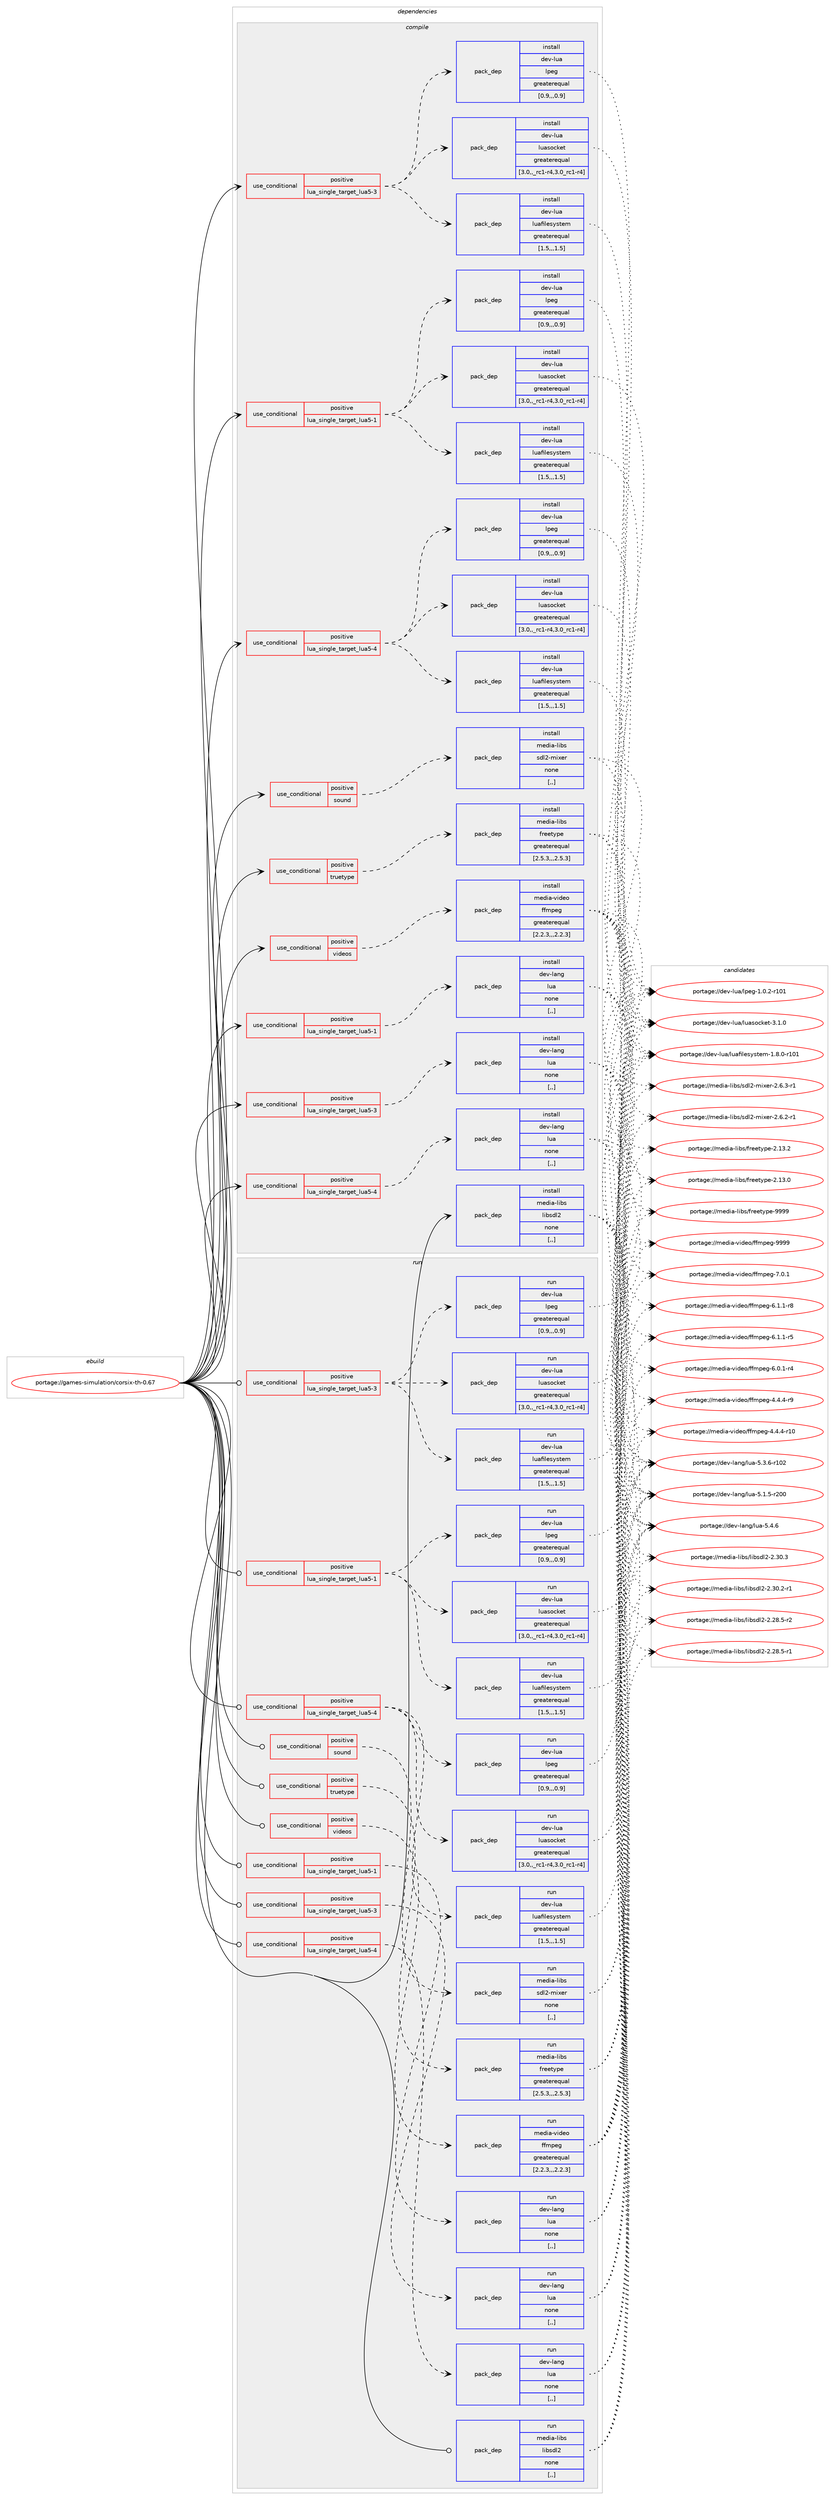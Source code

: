 digraph prolog {

# *************
# Graph options
# *************

newrank=true;
concentrate=true;
compound=true;
graph [rankdir=LR,fontname=Helvetica,fontsize=10,ranksep=1.5];#, ranksep=2.5, nodesep=0.2];
edge  [arrowhead=vee];
node  [fontname=Helvetica,fontsize=10];

# **********
# The ebuild
# **********

subgraph cluster_leftcol {
color=gray;
label=<<i>ebuild</i>>;
id [label="portage://games-simulation/corsix-th-0.67", color=red, width=4, href="../games-simulation/corsix-th-0.67.svg"];
}

# ****************
# The dependencies
# ****************

subgraph cluster_midcol {
color=gray;
label=<<i>dependencies</i>>;
subgraph cluster_compile {
fillcolor="#eeeeee";
style=filled;
label=<<i>compile</i>>;
subgraph cond64574 {
dependency233240 [label=<<TABLE BORDER="0" CELLBORDER="1" CELLSPACING="0" CELLPADDING="4"><TR><TD ROWSPAN="3" CELLPADDING="10">use_conditional</TD></TR><TR><TD>positive</TD></TR><TR><TD>lua_single_target_lua5-1</TD></TR></TABLE>>, shape=none, color=red];
subgraph pack167145 {
dependency233241 [label=<<TABLE BORDER="0" CELLBORDER="1" CELLSPACING="0" CELLPADDING="4" WIDTH="220"><TR><TD ROWSPAN="6" CELLPADDING="30">pack_dep</TD></TR><TR><TD WIDTH="110">install</TD></TR><TR><TD>dev-lang</TD></TR><TR><TD>lua</TD></TR><TR><TD>none</TD></TR><TR><TD>[,,]</TD></TR></TABLE>>, shape=none, color=blue];
}
dependency233240:e -> dependency233241:w [weight=20,style="dashed",arrowhead="vee"];
}
id:e -> dependency233240:w [weight=20,style="solid",arrowhead="vee"];
subgraph cond64575 {
dependency233242 [label=<<TABLE BORDER="0" CELLBORDER="1" CELLSPACING="0" CELLPADDING="4"><TR><TD ROWSPAN="3" CELLPADDING="10">use_conditional</TD></TR><TR><TD>positive</TD></TR><TR><TD>lua_single_target_lua5-1</TD></TR></TABLE>>, shape=none, color=red];
subgraph pack167146 {
dependency233243 [label=<<TABLE BORDER="0" CELLBORDER="1" CELLSPACING="0" CELLPADDING="4" WIDTH="220"><TR><TD ROWSPAN="6" CELLPADDING="30">pack_dep</TD></TR><TR><TD WIDTH="110">install</TD></TR><TR><TD>dev-lua</TD></TR><TR><TD>luafilesystem</TD></TR><TR><TD>greaterequal</TD></TR><TR><TD>[1.5,,,1.5]</TD></TR></TABLE>>, shape=none, color=blue];
}
dependency233242:e -> dependency233243:w [weight=20,style="dashed",arrowhead="vee"];
subgraph pack167147 {
dependency233244 [label=<<TABLE BORDER="0" CELLBORDER="1" CELLSPACING="0" CELLPADDING="4" WIDTH="220"><TR><TD ROWSPAN="6" CELLPADDING="30">pack_dep</TD></TR><TR><TD WIDTH="110">install</TD></TR><TR><TD>dev-lua</TD></TR><TR><TD>lpeg</TD></TR><TR><TD>greaterequal</TD></TR><TR><TD>[0.9,,,0.9]</TD></TR></TABLE>>, shape=none, color=blue];
}
dependency233242:e -> dependency233244:w [weight=20,style="dashed",arrowhead="vee"];
subgraph pack167148 {
dependency233245 [label=<<TABLE BORDER="0" CELLBORDER="1" CELLSPACING="0" CELLPADDING="4" WIDTH="220"><TR><TD ROWSPAN="6" CELLPADDING="30">pack_dep</TD></TR><TR><TD WIDTH="110">install</TD></TR><TR><TD>dev-lua</TD></TR><TR><TD>luasocket</TD></TR><TR><TD>greaterequal</TD></TR><TR><TD>[3.0,,_rc1-r4,3.0_rc1-r4]</TD></TR></TABLE>>, shape=none, color=blue];
}
dependency233242:e -> dependency233245:w [weight=20,style="dashed",arrowhead="vee"];
}
id:e -> dependency233242:w [weight=20,style="solid",arrowhead="vee"];
subgraph cond64576 {
dependency233246 [label=<<TABLE BORDER="0" CELLBORDER="1" CELLSPACING="0" CELLPADDING="4"><TR><TD ROWSPAN="3" CELLPADDING="10">use_conditional</TD></TR><TR><TD>positive</TD></TR><TR><TD>lua_single_target_lua5-3</TD></TR></TABLE>>, shape=none, color=red];
subgraph pack167149 {
dependency233247 [label=<<TABLE BORDER="0" CELLBORDER="1" CELLSPACING="0" CELLPADDING="4" WIDTH="220"><TR><TD ROWSPAN="6" CELLPADDING="30">pack_dep</TD></TR><TR><TD WIDTH="110">install</TD></TR><TR><TD>dev-lang</TD></TR><TR><TD>lua</TD></TR><TR><TD>none</TD></TR><TR><TD>[,,]</TD></TR></TABLE>>, shape=none, color=blue];
}
dependency233246:e -> dependency233247:w [weight=20,style="dashed",arrowhead="vee"];
}
id:e -> dependency233246:w [weight=20,style="solid",arrowhead="vee"];
subgraph cond64577 {
dependency233248 [label=<<TABLE BORDER="0" CELLBORDER="1" CELLSPACING="0" CELLPADDING="4"><TR><TD ROWSPAN="3" CELLPADDING="10">use_conditional</TD></TR><TR><TD>positive</TD></TR><TR><TD>lua_single_target_lua5-3</TD></TR></TABLE>>, shape=none, color=red];
subgraph pack167150 {
dependency233249 [label=<<TABLE BORDER="0" CELLBORDER="1" CELLSPACING="0" CELLPADDING="4" WIDTH="220"><TR><TD ROWSPAN="6" CELLPADDING="30">pack_dep</TD></TR><TR><TD WIDTH="110">install</TD></TR><TR><TD>dev-lua</TD></TR><TR><TD>luafilesystem</TD></TR><TR><TD>greaterequal</TD></TR><TR><TD>[1.5,,,1.5]</TD></TR></TABLE>>, shape=none, color=blue];
}
dependency233248:e -> dependency233249:w [weight=20,style="dashed",arrowhead="vee"];
subgraph pack167151 {
dependency233250 [label=<<TABLE BORDER="0" CELLBORDER="1" CELLSPACING="0" CELLPADDING="4" WIDTH="220"><TR><TD ROWSPAN="6" CELLPADDING="30">pack_dep</TD></TR><TR><TD WIDTH="110">install</TD></TR><TR><TD>dev-lua</TD></TR><TR><TD>lpeg</TD></TR><TR><TD>greaterequal</TD></TR><TR><TD>[0.9,,,0.9]</TD></TR></TABLE>>, shape=none, color=blue];
}
dependency233248:e -> dependency233250:w [weight=20,style="dashed",arrowhead="vee"];
subgraph pack167152 {
dependency233251 [label=<<TABLE BORDER="0" CELLBORDER="1" CELLSPACING="0" CELLPADDING="4" WIDTH="220"><TR><TD ROWSPAN="6" CELLPADDING="30">pack_dep</TD></TR><TR><TD WIDTH="110">install</TD></TR><TR><TD>dev-lua</TD></TR><TR><TD>luasocket</TD></TR><TR><TD>greaterequal</TD></TR><TR><TD>[3.0,,_rc1-r4,3.0_rc1-r4]</TD></TR></TABLE>>, shape=none, color=blue];
}
dependency233248:e -> dependency233251:w [weight=20,style="dashed",arrowhead="vee"];
}
id:e -> dependency233248:w [weight=20,style="solid",arrowhead="vee"];
subgraph cond64578 {
dependency233252 [label=<<TABLE BORDER="0" CELLBORDER="1" CELLSPACING="0" CELLPADDING="4"><TR><TD ROWSPAN="3" CELLPADDING="10">use_conditional</TD></TR><TR><TD>positive</TD></TR><TR><TD>lua_single_target_lua5-4</TD></TR></TABLE>>, shape=none, color=red];
subgraph pack167153 {
dependency233253 [label=<<TABLE BORDER="0" CELLBORDER="1" CELLSPACING="0" CELLPADDING="4" WIDTH="220"><TR><TD ROWSPAN="6" CELLPADDING="30">pack_dep</TD></TR><TR><TD WIDTH="110">install</TD></TR><TR><TD>dev-lang</TD></TR><TR><TD>lua</TD></TR><TR><TD>none</TD></TR><TR><TD>[,,]</TD></TR></TABLE>>, shape=none, color=blue];
}
dependency233252:e -> dependency233253:w [weight=20,style="dashed",arrowhead="vee"];
}
id:e -> dependency233252:w [weight=20,style="solid",arrowhead="vee"];
subgraph cond64579 {
dependency233254 [label=<<TABLE BORDER="0" CELLBORDER="1" CELLSPACING="0" CELLPADDING="4"><TR><TD ROWSPAN="3" CELLPADDING="10">use_conditional</TD></TR><TR><TD>positive</TD></TR><TR><TD>lua_single_target_lua5-4</TD></TR></TABLE>>, shape=none, color=red];
subgraph pack167154 {
dependency233255 [label=<<TABLE BORDER="0" CELLBORDER="1" CELLSPACING="0" CELLPADDING="4" WIDTH="220"><TR><TD ROWSPAN="6" CELLPADDING="30">pack_dep</TD></TR><TR><TD WIDTH="110">install</TD></TR><TR><TD>dev-lua</TD></TR><TR><TD>luafilesystem</TD></TR><TR><TD>greaterequal</TD></TR><TR><TD>[1.5,,,1.5]</TD></TR></TABLE>>, shape=none, color=blue];
}
dependency233254:e -> dependency233255:w [weight=20,style="dashed",arrowhead="vee"];
subgraph pack167155 {
dependency233256 [label=<<TABLE BORDER="0" CELLBORDER="1" CELLSPACING="0" CELLPADDING="4" WIDTH="220"><TR><TD ROWSPAN="6" CELLPADDING="30">pack_dep</TD></TR><TR><TD WIDTH="110">install</TD></TR><TR><TD>dev-lua</TD></TR><TR><TD>lpeg</TD></TR><TR><TD>greaterequal</TD></TR><TR><TD>[0.9,,,0.9]</TD></TR></TABLE>>, shape=none, color=blue];
}
dependency233254:e -> dependency233256:w [weight=20,style="dashed",arrowhead="vee"];
subgraph pack167156 {
dependency233257 [label=<<TABLE BORDER="0" CELLBORDER="1" CELLSPACING="0" CELLPADDING="4" WIDTH="220"><TR><TD ROWSPAN="6" CELLPADDING="30">pack_dep</TD></TR><TR><TD WIDTH="110">install</TD></TR><TR><TD>dev-lua</TD></TR><TR><TD>luasocket</TD></TR><TR><TD>greaterequal</TD></TR><TR><TD>[3.0,,_rc1-r4,3.0_rc1-r4]</TD></TR></TABLE>>, shape=none, color=blue];
}
dependency233254:e -> dependency233257:w [weight=20,style="dashed",arrowhead="vee"];
}
id:e -> dependency233254:w [weight=20,style="solid",arrowhead="vee"];
subgraph cond64580 {
dependency233258 [label=<<TABLE BORDER="0" CELLBORDER="1" CELLSPACING="0" CELLPADDING="4"><TR><TD ROWSPAN="3" CELLPADDING="10">use_conditional</TD></TR><TR><TD>positive</TD></TR><TR><TD>sound</TD></TR></TABLE>>, shape=none, color=red];
subgraph pack167157 {
dependency233259 [label=<<TABLE BORDER="0" CELLBORDER="1" CELLSPACING="0" CELLPADDING="4" WIDTH="220"><TR><TD ROWSPAN="6" CELLPADDING="30">pack_dep</TD></TR><TR><TD WIDTH="110">install</TD></TR><TR><TD>media-libs</TD></TR><TR><TD>sdl2-mixer</TD></TR><TR><TD>none</TD></TR><TR><TD>[,,]</TD></TR></TABLE>>, shape=none, color=blue];
}
dependency233258:e -> dependency233259:w [weight=20,style="dashed",arrowhead="vee"];
}
id:e -> dependency233258:w [weight=20,style="solid",arrowhead="vee"];
subgraph cond64581 {
dependency233260 [label=<<TABLE BORDER="0" CELLBORDER="1" CELLSPACING="0" CELLPADDING="4"><TR><TD ROWSPAN="3" CELLPADDING="10">use_conditional</TD></TR><TR><TD>positive</TD></TR><TR><TD>truetype</TD></TR></TABLE>>, shape=none, color=red];
subgraph pack167158 {
dependency233261 [label=<<TABLE BORDER="0" CELLBORDER="1" CELLSPACING="0" CELLPADDING="4" WIDTH="220"><TR><TD ROWSPAN="6" CELLPADDING="30">pack_dep</TD></TR><TR><TD WIDTH="110">install</TD></TR><TR><TD>media-libs</TD></TR><TR><TD>freetype</TD></TR><TR><TD>greaterequal</TD></TR><TR><TD>[2.5.3,,,2.5.3]</TD></TR></TABLE>>, shape=none, color=blue];
}
dependency233260:e -> dependency233261:w [weight=20,style="dashed",arrowhead="vee"];
}
id:e -> dependency233260:w [weight=20,style="solid",arrowhead="vee"];
subgraph cond64582 {
dependency233262 [label=<<TABLE BORDER="0" CELLBORDER="1" CELLSPACING="0" CELLPADDING="4"><TR><TD ROWSPAN="3" CELLPADDING="10">use_conditional</TD></TR><TR><TD>positive</TD></TR><TR><TD>videos</TD></TR></TABLE>>, shape=none, color=red];
subgraph pack167159 {
dependency233263 [label=<<TABLE BORDER="0" CELLBORDER="1" CELLSPACING="0" CELLPADDING="4" WIDTH="220"><TR><TD ROWSPAN="6" CELLPADDING="30">pack_dep</TD></TR><TR><TD WIDTH="110">install</TD></TR><TR><TD>media-video</TD></TR><TR><TD>ffmpeg</TD></TR><TR><TD>greaterequal</TD></TR><TR><TD>[2.2.3,,,2.2.3]</TD></TR></TABLE>>, shape=none, color=blue];
}
dependency233262:e -> dependency233263:w [weight=20,style="dashed",arrowhead="vee"];
}
id:e -> dependency233262:w [weight=20,style="solid",arrowhead="vee"];
subgraph pack167160 {
dependency233264 [label=<<TABLE BORDER="0" CELLBORDER="1" CELLSPACING="0" CELLPADDING="4" WIDTH="220"><TR><TD ROWSPAN="6" CELLPADDING="30">pack_dep</TD></TR><TR><TD WIDTH="110">install</TD></TR><TR><TD>media-libs</TD></TR><TR><TD>libsdl2</TD></TR><TR><TD>none</TD></TR><TR><TD>[,,]</TD></TR></TABLE>>, shape=none, color=blue];
}
id:e -> dependency233264:w [weight=20,style="solid",arrowhead="vee"];
}
subgraph cluster_compileandrun {
fillcolor="#eeeeee";
style=filled;
label=<<i>compile and run</i>>;
}
subgraph cluster_run {
fillcolor="#eeeeee";
style=filled;
label=<<i>run</i>>;
subgraph cond64583 {
dependency233265 [label=<<TABLE BORDER="0" CELLBORDER="1" CELLSPACING="0" CELLPADDING="4"><TR><TD ROWSPAN="3" CELLPADDING="10">use_conditional</TD></TR><TR><TD>positive</TD></TR><TR><TD>lua_single_target_lua5-1</TD></TR></TABLE>>, shape=none, color=red];
subgraph pack167161 {
dependency233266 [label=<<TABLE BORDER="0" CELLBORDER="1" CELLSPACING="0" CELLPADDING="4" WIDTH="220"><TR><TD ROWSPAN="6" CELLPADDING="30">pack_dep</TD></TR><TR><TD WIDTH="110">run</TD></TR><TR><TD>dev-lang</TD></TR><TR><TD>lua</TD></TR><TR><TD>none</TD></TR><TR><TD>[,,]</TD></TR></TABLE>>, shape=none, color=blue];
}
dependency233265:e -> dependency233266:w [weight=20,style="dashed",arrowhead="vee"];
}
id:e -> dependency233265:w [weight=20,style="solid",arrowhead="odot"];
subgraph cond64584 {
dependency233267 [label=<<TABLE BORDER="0" CELLBORDER="1" CELLSPACING="0" CELLPADDING="4"><TR><TD ROWSPAN="3" CELLPADDING="10">use_conditional</TD></TR><TR><TD>positive</TD></TR><TR><TD>lua_single_target_lua5-1</TD></TR></TABLE>>, shape=none, color=red];
subgraph pack167162 {
dependency233268 [label=<<TABLE BORDER="0" CELLBORDER="1" CELLSPACING="0" CELLPADDING="4" WIDTH="220"><TR><TD ROWSPAN="6" CELLPADDING="30">pack_dep</TD></TR><TR><TD WIDTH="110">run</TD></TR><TR><TD>dev-lua</TD></TR><TR><TD>luafilesystem</TD></TR><TR><TD>greaterequal</TD></TR><TR><TD>[1.5,,,1.5]</TD></TR></TABLE>>, shape=none, color=blue];
}
dependency233267:e -> dependency233268:w [weight=20,style="dashed",arrowhead="vee"];
subgraph pack167163 {
dependency233269 [label=<<TABLE BORDER="0" CELLBORDER="1" CELLSPACING="0" CELLPADDING="4" WIDTH="220"><TR><TD ROWSPAN="6" CELLPADDING="30">pack_dep</TD></TR><TR><TD WIDTH="110">run</TD></TR><TR><TD>dev-lua</TD></TR><TR><TD>lpeg</TD></TR><TR><TD>greaterequal</TD></TR><TR><TD>[0.9,,,0.9]</TD></TR></TABLE>>, shape=none, color=blue];
}
dependency233267:e -> dependency233269:w [weight=20,style="dashed",arrowhead="vee"];
subgraph pack167164 {
dependency233270 [label=<<TABLE BORDER="0" CELLBORDER="1" CELLSPACING="0" CELLPADDING="4" WIDTH="220"><TR><TD ROWSPAN="6" CELLPADDING="30">pack_dep</TD></TR><TR><TD WIDTH="110">run</TD></TR><TR><TD>dev-lua</TD></TR><TR><TD>luasocket</TD></TR><TR><TD>greaterequal</TD></TR><TR><TD>[3.0,,_rc1-r4,3.0_rc1-r4]</TD></TR></TABLE>>, shape=none, color=blue];
}
dependency233267:e -> dependency233270:w [weight=20,style="dashed",arrowhead="vee"];
}
id:e -> dependency233267:w [weight=20,style="solid",arrowhead="odot"];
subgraph cond64585 {
dependency233271 [label=<<TABLE BORDER="0" CELLBORDER="1" CELLSPACING="0" CELLPADDING="4"><TR><TD ROWSPAN="3" CELLPADDING="10">use_conditional</TD></TR><TR><TD>positive</TD></TR><TR><TD>lua_single_target_lua5-3</TD></TR></TABLE>>, shape=none, color=red];
subgraph pack167165 {
dependency233272 [label=<<TABLE BORDER="0" CELLBORDER="1" CELLSPACING="0" CELLPADDING="4" WIDTH="220"><TR><TD ROWSPAN="6" CELLPADDING="30">pack_dep</TD></TR><TR><TD WIDTH="110">run</TD></TR><TR><TD>dev-lang</TD></TR><TR><TD>lua</TD></TR><TR><TD>none</TD></TR><TR><TD>[,,]</TD></TR></TABLE>>, shape=none, color=blue];
}
dependency233271:e -> dependency233272:w [weight=20,style="dashed",arrowhead="vee"];
}
id:e -> dependency233271:w [weight=20,style="solid",arrowhead="odot"];
subgraph cond64586 {
dependency233273 [label=<<TABLE BORDER="0" CELLBORDER="1" CELLSPACING="0" CELLPADDING="4"><TR><TD ROWSPAN="3" CELLPADDING="10">use_conditional</TD></TR><TR><TD>positive</TD></TR><TR><TD>lua_single_target_lua5-3</TD></TR></TABLE>>, shape=none, color=red];
subgraph pack167166 {
dependency233274 [label=<<TABLE BORDER="0" CELLBORDER="1" CELLSPACING="0" CELLPADDING="4" WIDTH="220"><TR><TD ROWSPAN="6" CELLPADDING="30">pack_dep</TD></TR><TR><TD WIDTH="110">run</TD></TR><TR><TD>dev-lua</TD></TR><TR><TD>luafilesystem</TD></TR><TR><TD>greaterequal</TD></TR><TR><TD>[1.5,,,1.5]</TD></TR></TABLE>>, shape=none, color=blue];
}
dependency233273:e -> dependency233274:w [weight=20,style="dashed",arrowhead="vee"];
subgraph pack167167 {
dependency233275 [label=<<TABLE BORDER="0" CELLBORDER="1" CELLSPACING="0" CELLPADDING="4" WIDTH="220"><TR><TD ROWSPAN="6" CELLPADDING="30">pack_dep</TD></TR><TR><TD WIDTH="110">run</TD></TR><TR><TD>dev-lua</TD></TR><TR><TD>lpeg</TD></TR><TR><TD>greaterequal</TD></TR><TR><TD>[0.9,,,0.9]</TD></TR></TABLE>>, shape=none, color=blue];
}
dependency233273:e -> dependency233275:w [weight=20,style="dashed",arrowhead="vee"];
subgraph pack167168 {
dependency233276 [label=<<TABLE BORDER="0" CELLBORDER="1" CELLSPACING="0" CELLPADDING="4" WIDTH="220"><TR><TD ROWSPAN="6" CELLPADDING="30">pack_dep</TD></TR><TR><TD WIDTH="110">run</TD></TR><TR><TD>dev-lua</TD></TR><TR><TD>luasocket</TD></TR><TR><TD>greaterequal</TD></TR><TR><TD>[3.0,,_rc1-r4,3.0_rc1-r4]</TD></TR></TABLE>>, shape=none, color=blue];
}
dependency233273:e -> dependency233276:w [weight=20,style="dashed",arrowhead="vee"];
}
id:e -> dependency233273:w [weight=20,style="solid",arrowhead="odot"];
subgraph cond64587 {
dependency233277 [label=<<TABLE BORDER="0" CELLBORDER="1" CELLSPACING="0" CELLPADDING="4"><TR><TD ROWSPAN="3" CELLPADDING="10">use_conditional</TD></TR><TR><TD>positive</TD></TR><TR><TD>lua_single_target_lua5-4</TD></TR></TABLE>>, shape=none, color=red];
subgraph pack167169 {
dependency233278 [label=<<TABLE BORDER="0" CELLBORDER="1" CELLSPACING="0" CELLPADDING="4" WIDTH="220"><TR><TD ROWSPAN="6" CELLPADDING="30">pack_dep</TD></TR><TR><TD WIDTH="110">run</TD></TR><TR><TD>dev-lang</TD></TR><TR><TD>lua</TD></TR><TR><TD>none</TD></TR><TR><TD>[,,]</TD></TR></TABLE>>, shape=none, color=blue];
}
dependency233277:e -> dependency233278:w [weight=20,style="dashed",arrowhead="vee"];
}
id:e -> dependency233277:w [weight=20,style="solid",arrowhead="odot"];
subgraph cond64588 {
dependency233279 [label=<<TABLE BORDER="0" CELLBORDER="1" CELLSPACING="0" CELLPADDING="4"><TR><TD ROWSPAN="3" CELLPADDING="10">use_conditional</TD></TR><TR><TD>positive</TD></TR><TR><TD>lua_single_target_lua5-4</TD></TR></TABLE>>, shape=none, color=red];
subgraph pack167170 {
dependency233280 [label=<<TABLE BORDER="0" CELLBORDER="1" CELLSPACING="0" CELLPADDING="4" WIDTH="220"><TR><TD ROWSPAN="6" CELLPADDING="30">pack_dep</TD></TR><TR><TD WIDTH="110">run</TD></TR><TR><TD>dev-lua</TD></TR><TR><TD>luafilesystem</TD></TR><TR><TD>greaterequal</TD></TR><TR><TD>[1.5,,,1.5]</TD></TR></TABLE>>, shape=none, color=blue];
}
dependency233279:e -> dependency233280:w [weight=20,style="dashed",arrowhead="vee"];
subgraph pack167171 {
dependency233281 [label=<<TABLE BORDER="0" CELLBORDER="1" CELLSPACING="0" CELLPADDING="4" WIDTH="220"><TR><TD ROWSPAN="6" CELLPADDING="30">pack_dep</TD></TR><TR><TD WIDTH="110">run</TD></TR><TR><TD>dev-lua</TD></TR><TR><TD>lpeg</TD></TR><TR><TD>greaterequal</TD></TR><TR><TD>[0.9,,,0.9]</TD></TR></TABLE>>, shape=none, color=blue];
}
dependency233279:e -> dependency233281:w [weight=20,style="dashed",arrowhead="vee"];
subgraph pack167172 {
dependency233282 [label=<<TABLE BORDER="0" CELLBORDER="1" CELLSPACING="0" CELLPADDING="4" WIDTH="220"><TR><TD ROWSPAN="6" CELLPADDING="30">pack_dep</TD></TR><TR><TD WIDTH="110">run</TD></TR><TR><TD>dev-lua</TD></TR><TR><TD>luasocket</TD></TR><TR><TD>greaterequal</TD></TR><TR><TD>[3.0,,_rc1-r4,3.0_rc1-r4]</TD></TR></TABLE>>, shape=none, color=blue];
}
dependency233279:e -> dependency233282:w [weight=20,style="dashed",arrowhead="vee"];
}
id:e -> dependency233279:w [weight=20,style="solid",arrowhead="odot"];
subgraph cond64589 {
dependency233283 [label=<<TABLE BORDER="0" CELLBORDER="1" CELLSPACING="0" CELLPADDING="4"><TR><TD ROWSPAN="3" CELLPADDING="10">use_conditional</TD></TR><TR><TD>positive</TD></TR><TR><TD>sound</TD></TR></TABLE>>, shape=none, color=red];
subgraph pack167173 {
dependency233284 [label=<<TABLE BORDER="0" CELLBORDER="1" CELLSPACING="0" CELLPADDING="4" WIDTH="220"><TR><TD ROWSPAN="6" CELLPADDING="30">pack_dep</TD></TR><TR><TD WIDTH="110">run</TD></TR><TR><TD>media-libs</TD></TR><TR><TD>sdl2-mixer</TD></TR><TR><TD>none</TD></TR><TR><TD>[,,]</TD></TR></TABLE>>, shape=none, color=blue];
}
dependency233283:e -> dependency233284:w [weight=20,style="dashed",arrowhead="vee"];
}
id:e -> dependency233283:w [weight=20,style="solid",arrowhead="odot"];
subgraph cond64590 {
dependency233285 [label=<<TABLE BORDER="0" CELLBORDER="1" CELLSPACING="0" CELLPADDING="4"><TR><TD ROWSPAN="3" CELLPADDING="10">use_conditional</TD></TR><TR><TD>positive</TD></TR><TR><TD>truetype</TD></TR></TABLE>>, shape=none, color=red];
subgraph pack167174 {
dependency233286 [label=<<TABLE BORDER="0" CELLBORDER="1" CELLSPACING="0" CELLPADDING="4" WIDTH="220"><TR><TD ROWSPAN="6" CELLPADDING="30">pack_dep</TD></TR><TR><TD WIDTH="110">run</TD></TR><TR><TD>media-libs</TD></TR><TR><TD>freetype</TD></TR><TR><TD>greaterequal</TD></TR><TR><TD>[2.5.3,,,2.5.3]</TD></TR></TABLE>>, shape=none, color=blue];
}
dependency233285:e -> dependency233286:w [weight=20,style="dashed",arrowhead="vee"];
}
id:e -> dependency233285:w [weight=20,style="solid",arrowhead="odot"];
subgraph cond64591 {
dependency233287 [label=<<TABLE BORDER="0" CELLBORDER="1" CELLSPACING="0" CELLPADDING="4"><TR><TD ROWSPAN="3" CELLPADDING="10">use_conditional</TD></TR><TR><TD>positive</TD></TR><TR><TD>videos</TD></TR></TABLE>>, shape=none, color=red];
subgraph pack167175 {
dependency233288 [label=<<TABLE BORDER="0" CELLBORDER="1" CELLSPACING="0" CELLPADDING="4" WIDTH="220"><TR><TD ROWSPAN="6" CELLPADDING="30">pack_dep</TD></TR><TR><TD WIDTH="110">run</TD></TR><TR><TD>media-video</TD></TR><TR><TD>ffmpeg</TD></TR><TR><TD>greaterequal</TD></TR><TR><TD>[2.2.3,,,2.2.3]</TD></TR></TABLE>>, shape=none, color=blue];
}
dependency233287:e -> dependency233288:w [weight=20,style="dashed",arrowhead="vee"];
}
id:e -> dependency233287:w [weight=20,style="solid",arrowhead="odot"];
subgraph pack167176 {
dependency233289 [label=<<TABLE BORDER="0" CELLBORDER="1" CELLSPACING="0" CELLPADDING="4" WIDTH="220"><TR><TD ROWSPAN="6" CELLPADDING="30">pack_dep</TD></TR><TR><TD WIDTH="110">run</TD></TR><TR><TD>media-libs</TD></TR><TR><TD>libsdl2</TD></TR><TR><TD>none</TD></TR><TR><TD>[,,]</TD></TR></TABLE>>, shape=none, color=blue];
}
id:e -> dependency233289:w [weight=20,style="solid",arrowhead="odot"];
}
}

# **************
# The candidates
# **************

subgraph cluster_choices {
rank=same;
color=gray;
label=<<i>candidates</i>>;

subgraph choice167145 {
color=black;
nodesep=1;
choice10010111845108971101034710811797455346524654 [label="portage://dev-lang/lua-5.4.6", color=red, width=4,href="../dev-lang/lua-5.4.6.svg"];
choice1001011184510897110103471081179745534651465445114494850 [label="portage://dev-lang/lua-5.3.6-r102", color=red, width=4,href="../dev-lang/lua-5.3.6-r102.svg"];
choice1001011184510897110103471081179745534649465345114504848 [label="portage://dev-lang/lua-5.1.5-r200", color=red, width=4,href="../dev-lang/lua-5.1.5-r200.svg"];
dependency233241:e -> choice10010111845108971101034710811797455346524654:w [style=dotted,weight="100"];
dependency233241:e -> choice1001011184510897110103471081179745534651465445114494850:w [style=dotted,weight="100"];
dependency233241:e -> choice1001011184510897110103471081179745534649465345114504848:w [style=dotted,weight="100"];
}
subgraph choice167146 {
color=black;
nodesep=1;
choice1001011184510811797471081179710210510810111512111511610110945494656464845114494849 [label="portage://dev-lua/luafilesystem-1.8.0-r101", color=red, width=4,href="../dev-lua/luafilesystem-1.8.0-r101.svg"];
dependency233243:e -> choice1001011184510811797471081179710210510810111512111511610110945494656464845114494849:w [style=dotted,weight="100"];
}
subgraph choice167147 {
color=black;
nodesep=1;
choice10010111845108117974710811210110345494648465045114494849 [label="portage://dev-lua/lpeg-1.0.2-r101", color=red, width=4,href="../dev-lua/lpeg-1.0.2-r101.svg"];
dependency233244:e -> choice10010111845108117974710811210110345494648465045114494849:w [style=dotted,weight="100"];
}
subgraph choice167148 {
color=black;
nodesep=1;
choice1001011184510811797471081179711511199107101116455146494648 [label="portage://dev-lua/luasocket-3.1.0", color=red, width=4,href="../dev-lua/luasocket-3.1.0.svg"];
dependency233245:e -> choice1001011184510811797471081179711511199107101116455146494648:w [style=dotted,weight="100"];
}
subgraph choice167149 {
color=black;
nodesep=1;
choice10010111845108971101034710811797455346524654 [label="portage://dev-lang/lua-5.4.6", color=red, width=4,href="../dev-lang/lua-5.4.6.svg"];
choice1001011184510897110103471081179745534651465445114494850 [label="portage://dev-lang/lua-5.3.6-r102", color=red, width=4,href="../dev-lang/lua-5.3.6-r102.svg"];
choice1001011184510897110103471081179745534649465345114504848 [label="portage://dev-lang/lua-5.1.5-r200", color=red, width=4,href="../dev-lang/lua-5.1.5-r200.svg"];
dependency233247:e -> choice10010111845108971101034710811797455346524654:w [style=dotted,weight="100"];
dependency233247:e -> choice1001011184510897110103471081179745534651465445114494850:w [style=dotted,weight="100"];
dependency233247:e -> choice1001011184510897110103471081179745534649465345114504848:w [style=dotted,weight="100"];
}
subgraph choice167150 {
color=black;
nodesep=1;
choice1001011184510811797471081179710210510810111512111511610110945494656464845114494849 [label="portage://dev-lua/luafilesystem-1.8.0-r101", color=red, width=4,href="../dev-lua/luafilesystem-1.8.0-r101.svg"];
dependency233249:e -> choice1001011184510811797471081179710210510810111512111511610110945494656464845114494849:w [style=dotted,weight="100"];
}
subgraph choice167151 {
color=black;
nodesep=1;
choice10010111845108117974710811210110345494648465045114494849 [label="portage://dev-lua/lpeg-1.0.2-r101", color=red, width=4,href="../dev-lua/lpeg-1.0.2-r101.svg"];
dependency233250:e -> choice10010111845108117974710811210110345494648465045114494849:w [style=dotted,weight="100"];
}
subgraph choice167152 {
color=black;
nodesep=1;
choice1001011184510811797471081179711511199107101116455146494648 [label="portage://dev-lua/luasocket-3.1.0", color=red, width=4,href="../dev-lua/luasocket-3.1.0.svg"];
dependency233251:e -> choice1001011184510811797471081179711511199107101116455146494648:w [style=dotted,weight="100"];
}
subgraph choice167153 {
color=black;
nodesep=1;
choice10010111845108971101034710811797455346524654 [label="portage://dev-lang/lua-5.4.6", color=red, width=4,href="../dev-lang/lua-5.4.6.svg"];
choice1001011184510897110103471081179745534651465445114494850 [label="portage://dev-lang/lua-5.3.6-r102", color=red, width=4,href="../dev-lang/lua-5.3.6-r102.svg"];
choice1001011184510897110103471081179745534649465345114504848 [label="portage://dev-lang/lua-5.1.5-r200", color=red, width=4,href="../dev-lang/lua-5.1.5-r200.svg"];
dependency233253:e -> choice10010111845108971101034710811797455346524654:w [style=dotted,weight="100"];
dependency233253:e -> choice1001011184510897110103471081179745534651465445114494850:w [style=dotted,weight="100"];
dependency233253:e -> choice1001011184510897110103471081179745534649465345114504848:w [style=dotted,weight="100"];
}
subgraph choice167154 {
color=black;
nodesep=1;
choice1001011184510811797471081179710210510810111512111511610110945494656464845114494849 [label="portage://dev-lua/luafilesystem-1.8.0-r101", color=red, width=4,href="../dev-lua/luafilesystem-1.8.0-r101.svg"];
dependency233255:e -> choice1001011184510811797471081179710210510810111512111511610110945494656464845114494849:w [style=dotted,weight="100"];
}
subgraph choice167155 {
color=black;
nodesep=1;
choice10010111845108117974710811210110345494648465045114494849 [label="portage://dev-lua/lpeg-1.0.2-r101", color=red, width=4,href="../dev-lua/lpeg-1.0.2-r101.svg"];
dependency233256:e -> choice10010111845108117974710811210110345494648465045114494849:w [style=dotted,weight="100"];
}
subgraph choice167156 {
color=black;
nodesep=1;
choice1001011184510811797471081179711511199107101116455146494648 [label="portage://dev-lua/luasocket-3.1.0", color=red, width=4,href="../dev-lua/luasocket-3.1.0.svg"];
dependency233257:e -> choice1001011184510811797471081179711511199107101116455146494648:w [style=dotted,weight="100"];
}
subgraph choice167157 {
color=black;
nodesep=1;
choice1091011001059745108105981154711510010850451091051201011144550465446514511449 [label="portage://media-libs/sdl2-mixer-2.6.3-r1", color=red, width=4,href="../media-libs/sdl2-mixer-2.6.3-r1.svg"];
choice1091011001059745108105981154711510010850451091051201011144550465446504511449 [label="portage://media-libs/sdl2-mixer-2.6.2-r1", color=red, width=4,href="../media-libs/sdl2-mixer-2.6.2-r1.svg"];
dependency233259:e -> choice1091011001059745108105981154711510010850451091051201011144550465446514511449:w [style=dotted,weight="100"];
dependency233259:e -> choice1091011001059745108105981154711510010850451091051201011144550465446504511449:w [style=dotted,weight="100"];
}
subgraph choice167158 {
color=black;
nodesep=1;
choice109101100105974510810598115471021141011011161211121014557575757 [label="portage://media-libs/freetype-9999", color=red, width=4,href="../media-libs/freetype-9999.svg"];
choice1091011001059745108105981154710211410110111612111210145504649514650 [label="portage://media-libs/freetype-2.13.2", color=red, width=4,href="../media-libs/freetype-2.13.2.svg"];
choice1091011001059745108105981154710211410110111612111210145504649514648 [label="portage://media-libs/freetype-2.13.0", color=red, width=4,href="../media-libs/freetype-2.13.0.svg"];
dependency233261:e -> choice109101100105974510810598115471021141011011161211121014557575757:w [style=dotted,weight="100"];
dependency233261:e -> choice1091011001059745108105981154710211410110111612111210145504649514650:w [style=dotted,weight="100"];
dependency233261:e -> choice1091011001059745108105981154710211410110111612111210145504649514648:w [style=dotted,weight="100"];
}
subgraph choice167159 {
color=black;
nodesep=1;
choice1091011001059745118105100101111471021021091121011034557575757 [label="portage://media-video/ffmpeg-9999", color=red, width=4,href="../media-video/ffmpeg-9999.svg"];
choice109101100105974511810510010111147102102109112101103455546484649 [label="portage://media-video/ffmpeg-7.0.1", color=red, width=4,href="../media-video/ffmpeg-7.0.1.svg"];
choice1091011001059745118105100101111471021021091121011034554464946494511456 [label="portage://media-video/ffmpeg-6.1.1-r8", color=red, width=4,href="../media-video/ffmpeg-6.1.1-r8.svg"];
choice1091011001059745118105100101111471021021091121011034554464946494511453 [label="portage://media-video/ffmpeg-6.1.1-r5", color=red, width=4,href="../media-video/ffmpeg-6.1.1-r5.svg"];
choice1091011001059745118105100101111471021021091121011034554464846494511452 [label="portage://media-video/ffmpeg-6.0.1-r4", color=red, width=4,href="../media-video/ffmpeg-6.0.1-r4.svg"];
choice1091011001059745118105100101111471021021091121011034552465246524511457 [label="portage://media-video/ffmpeg-4.4.4-r9", color=red, width=4,href="../media-video/ffmpeg-4.4.4-r9.svg"];
choice109101100105974511810510010111147102102109112101103455246524652451144948 [label="portage://media-video/ffmpeg-4.4.4-r10", color=red, width=4,href="../media-video/ffmpeg-4.4.4-r10.svg"];
dependency233263:e -> choice1091011001059745118105100101111471021021091121011034557575757:w [style=dotted,weight="100"];
dependency233263:e -> choice109101100105974511810510010111147102102109112101103455546484649:w [style=dotted,weight="100"];
dependency233263:e -> choice1091011001059745118105100101111471021021091121011034554464946494511456:w [style=dotted,weight="100"];
dependency233263:e -> choice1091011001059745118105100101111471021021091121011034554464946494511453:w [style=dotted,weight="100"];
dependency233263:e -> choice1091011001059745118105100101111471021021091121011034554464846494511452:w [style=dotted,weight="100"];
dependency233263:e -> choice1091011001059745118105100101111471021021091121011034552465246524511457:w [style=dotted,weight="100"];
dependency233263:e -> choice109101100105974511810510010111147102102109112101103455246524652451144948:w [style=dotted,weight="100"];
}
subgraph choice167160 {
color=black;
nodesep=1;
choice10910110010597451081059811547108105981151001085045504651484651 [label="portage://media-libs/libsdl2-2.30.3", color=red, width=4,href="../media-libs/libsdl2-2.30.3.svg"];
choice109101100105974510810598115471081059811510010850455046514846504511449 [label="portage://media-libs/libsdl2-2.30.2-r1", color=red, width=4,href="../media-libs/libsdl2-2.30.2-r1.svg"];
choice109101100105974510810598115471081059811510010850455046505646534511450 [label="portage://media-libs/libsdl2-2.28.5-r2", color=red, width=4,href="../media-libs/libsdl2-2.28.5-r2.svg"];
choice109101100105974510810598115471081059811510010850455046505646534511449 [label="portage://media-libs/libsdl2-2.28.5-r1", color=red, width=4,href="../media-libs/libsdl2-2.28.5-r1.svg"];
dependency233264:e -> choice10910110010597451081059811547108105981151001085045504651484651:w [style=dotted,weight="100"];
dependency233264:e -> choice109101100105974510810598115471081059811510010850455046514846504511449:w [style=dotted,weight="100"];
dependency233264:e -> choice109101100105974510810598115471081059811510010850455046505646534511450:w [style=dotted,weight="100"];
dependency233264:e -> choice109101100105974510810598115471081059811510010850455046505646534511449:w [style=dotted,weight="100"];
}
subgraph choice167161 {
color=black;
nodesep=1;
choice10010111845108971101034710811797455346524654 [label="portage://dev-lang/lua-5.4.6", color=red, width=4,href="../dev-lang/lua-5.4.6.svg"];
choice1001011184510897110103471081179745534651465445114494850 [label="portage://dev-lang/lua-5.3.6-r102", color=red, width=4,href="../dev-lang/lua-5.3.6-r102.svg"];
choice1001011184510897110103471081179745534649465345114504848 [label="portage://dev-lang/lua-5.1.5-r200", color=red, width=4,href="../dev-lang/lua-5.1.5-r200.svg"];
dependency233266:e -> choice10010111845108971101034710811797455346524654:w [style=dotted,weight="100"];
dependency233266:e -> choice1001011184510897110103471081179745534651465445114494850:w [style=dotted,weight="100"];
dependency233266:e -> choice1001011184510897110103471081179745534649465345114504848:w [style=dotted,weight="100"];
}
subgraph choice167162 {
color=black;
nodesep=1;
choice1001011184510811797471081179710210510810111512111511610110945494656464845114494849 [label="portage://dev-lua/luafilesystem-1.8.0-r101", color=red, width=4,href="../dev-lua/luafilesystem-1.8.0-r101.svg"];
dependency233268:e -> choice1001011184510811797471081179710210510810111512111511610110945494656464845114494849:w [style=dotted,weight="100"];
}
subgraph choice167163 {
color=black;
nodesep=1;
choice10010111845108117974710811210110345494648465045114494849 [label="portage://dev-lua/lpeg-1.0.2-r101", color=red, width=4,href="../dev-lua/lpeg-1.0.2-r101.svg"];
dependency233269:e -> choice10010111845108117974710811210110345494648465045114494849:w [style=dotted,weight="100"];
}
subgraph choice167164 {
color=black;
nodesep=1;
choice1001011184510811797471081179711511199107101116455146494648 [label="portage://dev-lua/luasocket-3.1.0", color=red, width=4,href="../dev-lua/luasocket-3.1.0.svg"];
dependency233270:e -> choice1001011184510811797471081179711511199107101116455146494648:w [style=dotted,weight="100"];
}
subgraph choice167165 {
color=black;
nodesep=1;
choice10010111845108971101034710811797455346524654 [label="portage://dev-lang/lua-5.4.6", color=red, width=4,href="../dev-lang/lua-5.4.6.svg"];
choice1001011184510897110103471081179745534651465445114494850 [label="portage://dev-lang/lua-5.3.6-r102", color=red, width=4,href="../dev-lang/lua-5.3.6-r102.svg"];
choice1001011184510897110103471081179745534649465345114504848 [label="portage://dev-lang/lua-5.1.5-r200", color=red, width=4,href="../dev-lang/lua-5.1.5-r200.svg"];
dependency233272:e -> choice10010111845108971101034710811797455346524654:w [style=dotted,weight="100"];
dependency233272:e -> choice1001011184510897110103471081179745534651465445114494850:w [style=dotted,weight="100"];
dependency233272:e -> choice1001011184510897110103471081179745534649465345114504848:w [style=dotted,weight="100"];
}
subgraph choice167166 {
color=black;
nodesep=1;
choice1001011184510811797471081179710210510810111512111511610110945494656464845114494849 [label="portage://dev-lua/luafilesystem-1.8.0-r101", color=red, width=4,href="../dev-lua/luafilesystem-1.8.0-r101.svg"];
dependency233274:e -> choice1001011184510811797471081179710210510810111512111511610110945494656464845114494849:w [style=dotted,weight="100"];
}
subgraph choice167167 {
color=black;
nodesep=1;
choice10010111845108117974710811210110345494648465045114494849 [label="portage://dev-lua/lpeg-1.0.2-r101", color=red, width=4,href="../dev-lua/lpeg-1.0.2-r101.svg"];
dependency233275:e -> choice10010111845108117974710811210110345494648465045114494849:w [style=dotted,weight="100"];
}
subgraph choice167168 {
color=black;
nodesep=1;
choice1001011184510811797471081179711511199107101116455146494648 [label="portage://dev-lua/luasocket-3.1.0", color=red, width=4,href="../dev-lua/luasocket-3.1.0.svg"];
dependency233276:e -> choice1001011184510811797471081179711511199107101116455146494648:w [style=dotted,weight="100"];
}
subgraph choice167169 {
color=black;
nodesep=1;
choice10010111845108971101034710811797455346524654 [label="portage://dev-lang/lua-5.4.6", color=red, width=4,href="../dev-lang/lua-5.4.6.svg"];
choice1001011184510897110103471081179745534651465445114494850 [label="portage://dev-lang/lua-5.3.6-r102", color=red, width=4,href="../dev-lang/lua-5.3.6-r102.svg"];
choice1001011184510897110103471081179745534649465345114504848 [label="portage://dev-lang/lua-5.1.5-r200", color=red, width=4,href="../dev-lang/lua-5.1.5-r200.svg"];
dependency233278:e -> choice10010111845108971101034710811797455346524654:w [style=dotted,weight="100"];
dependency233278:e -> choice1001011184510897110103471081179745534651465445114494850:w [style=dotted,weight="100"];
dependency233278:e -> choice1001011184510897110103471081179745534649465345114504848:w [style=dotted,weight="100"];
}
subgraph choice167170 {
color=black;
nodesep=1;
choice1001011184510811797471081179710210510810111512111511610110945494656464845114494849 [label="portage://dev-lua/luafilesystem-1.8.0-r101", color=red, width=4,href="../dev-lua/luafilesystem-1.8.0-r101.svg"];
dependency233280:e -> choice1001011184510811797471081179710210510810111512111511610110945494656464845114494849:w [style=dotted,weight="100"];
}
subgraph choice167171 {
color=black;
nodesep=1;
choice10010111845108117974710811210110345494648465045114494849 [label="portage://dev-lua/lpeg-1.0.2-r101", color=red, width=4,href="../dev-lua/lpeg-1.0.2-r101.svg"];
dependency233281:e -> choice10010111845108117974710811210110345494648465045114494849:w [style=dotted,weight="100"];
}
subgraph choice167172 {
color=black;
nodesep=1;
choice1001011184510811797471081179711511199107101116455146494648 [label="portage://dev-lua/luasocket-3.1.0", color=red, width=4,href="../dev-lua/luasocket-3.1.0.svg"];
dependency233282:e -> choice1001011184510811797471081179711511199107101116455146494648:w [style=dotted,weight="100"];
}
subgraph choice167173 {
color=black;
nodesep=1;
choice1091011001059745108105981154711510010850451091051201011144550465446514511449 [label="portage://media-libs/sdl2-mixer-2.6.3-r1", color=red, width=4,href="../media-libs/sdl2-mixer-2.6.3-r1.svg"];
choice1091011001059745108105981154711510010850451091051201011144550465446504511449 [label="portage://media-libs/sdl2-mixer-2.6.2-r1", color=red, width=4,href="../media-libs/sdl2-mixer-2.6.2-r1.svg"];
dependency233284:e -> choice1091011001059745108105981154711510010850451091051201011144550465446514511449:w [style=dotted,weight="100"];
dependency233284:e -> choice1091011001059745108105981154711510010850451091051201011144550465446504511449:w [style=dotted,weight="100"];
}
subgraph choice167174 {
color=black;
nodesep=1;
choice109101100105974510810598115471021141011011161211121014557575757 [label="portage://media-libs/freetype-9999", color=red, width=4,href="../media-libs/freetype-9999.svg"];
choice1091011001059745108105981154710211410110111612111210145504649514650 [label="portage://media-libs/freetype-2.13.2", color=red, width=4,href="../media-libs/freetype-2.13.2.svg"];
choice1091011001059745108105981154710211410110111612111210145504649514648 [label="portage://media-libs/freetype-2.13.0", color=red, width=4,href="../media-libs/freetype-2.13.0.svg"];
dependency233286:e -> choice109101100105974510810598115471021141011011161211121014557575757:w [style=dotted,weight="100"];
dependency233286:e -> choice1091011001059745108105981154710211410110111612111210145504649514650:w [style=dotted,weight="100"];
dependency233286:e -> choice1091011001059745108105981154710211410110111612111210145504649514648:w [style=dotted,weight="100"];
}
subgraph choice167175 {
color=black;
nodesep=1;
choice1091011001059745118105100101111471021021091121011034557575757 [label="portage://media-video/ffmpeg-9999", color=red, width=4,href="../media-video/ffmpeg-9999.svg"];
choice109101100105974511810510010111147102102109112101103455546484649 [label="portage://media-video/ffmpeg-7.0.1", color=red, width=4,href="../media-video/ffmpeg-7.0.1.svg"];
choice1091011001059745118105100101111471021021091121011034554464946494511456 [label="portage://media-video/ffmpeg-6.1.1-r8", color=red, width=4,href="../media-video/ffmpeg-6.1.1-r8.svg"];
choice1091011001059745118105100101111471021021091121011034554464946494511453 [label="portage://media-video/ffmpeg-6.1.1-r5", color=red, width=4,href="../media-video/ffmpeg-6.1.1-r5.svg"];
choice1091011001059745118105100101111471021021091121011034554464846494511452 [label="portage://media-video/ffmpeg-6.0.1-r4", color=red, width=4,href="../media-video/ffmpeg-6.0.1-r4.svg"];
choice1091011001059745118105100101111471021021091121011034552465246524511457 [label="portage://media-video/ffmpeg-4.4.4-r9", color=red, width=4,href="../media-video/ffmpeg-4.4.4-r9.svg"];
choice109101100105974511810510010111147102102109112101103455246524652451144948 [label="portage://media-video/ffmpeg-4.4.4-r10", color=red, width=4,href="../media-video/ffmpeg-4.4.4-r10.svg"];
dependency233288:e -> choice1091011001059745118105100101111471021021091121011034557575757:w [style=dotted,weight="100"];
dependency233288:e -> choice109101100105974511810510010111147102102109112101103455546484649:w [style=dotted,weight="100"];
dependency233288:e -> choice1091011001059745118105100101111471021021091121011034554464946494511456:w [style=dotted,weight="100"];
dependency233288:e -> choice1091011001059745118105100101111471021021091121011034554464946494511453:w [style=dotted,weight="100"];
dependency233288:e -> choice1091011001059745118105100101111471021021091121011034554464846494511452:w [style=dotted,weight="100"];
dependency233288:e -> choice1091011001059745118105100101111471021021091121011034552465246524511457:w [style=dotted,weight="100"];
dependency233288:e -> choice109101100105974511810510010111147102102109112101103455246524652451144948:w [style=dotted,weight="100"];
}
subgraph choice167176 {
color=black;
nodesep=1;
choice10910110010597451081059811547108105981151001085045504651484651 [label="portage://media-libs/libsdl2-2.30.3", color=red, width=4,href="../media-libs/libsdl2-2.30.3.svg"];
choice109101100105974510810598115471081059811510010850455046514846504511449 [label="portage://media-libs/libsdl2-2.30.2-r1", color=red, width=4,href="../media-libs/libsdl2-2.30.2-r1.svg"];
choice109101100105974510810598115471081059811510010850455046505646534511450 [label="portage://media-libs/libsdl2-2.28.5-r2", color=red, width=4,href="../media-libs/libsdl2-2.28.5-r2.svg"];
choice109101100105974510810598115471081059811510010850455046505646534511449 [label="portage://media-libs/libsdl2-2.28.5-r1", color=red, width=4,href="../media-libs/libsdl2-2.28.5-r1.svg"];
dependency233289:e -> choice10910110010597451081059811547108105981151001085045504651484651:w [style=dotted,weight="100"];
dependency233289:e -> choice109101100105974510810598115471081059811510010850455046514846504511449:w [style=dotted,weight="100"];
dependency233289:e -> choice109101100105974510810598115471081059811510010850455046505646534511450:w [style=dotted,weight="100"];
dependency233289:e -> choice109101100105974510810598115471081059811510010850455046505646534511449:w [style=dotted,weight="100"];
}
}

}
